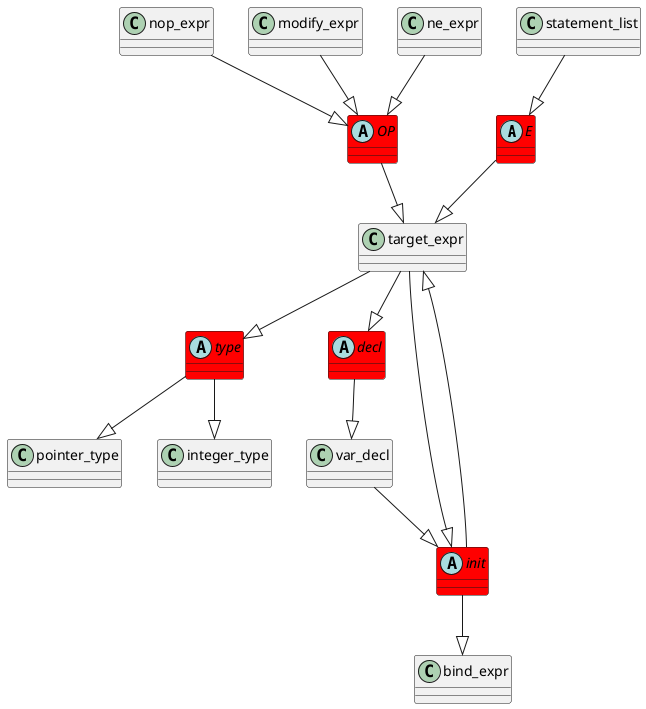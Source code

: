 @startuml
abstract class	E	 #red	
E	 --|> 	target_expr	
statement_list	 --|> 	E	
abstract class	type	 #red	
type	 --|> 	pointer_type	
target_expr	 --|> 	type	
abstract class	decl	 #red	
decl	 --|> 	var_decl	
target_expr	 --|> 	decl	
abstract class	init	 #red	
init	 --|> 	bind_expr	
target_expr	 --|> 	init	
abstract class	OP	 #red	
OP	 --|> 	target_expr	
nop_expr	 --|> 	OP	
type	 --|> 	integer_type	
modify_expr	 --|> 	OP	
init	 --|> 	target_expr	
var_decl	 --|> 	init	
ne_expr	 --|> 	OP	
@enduml
